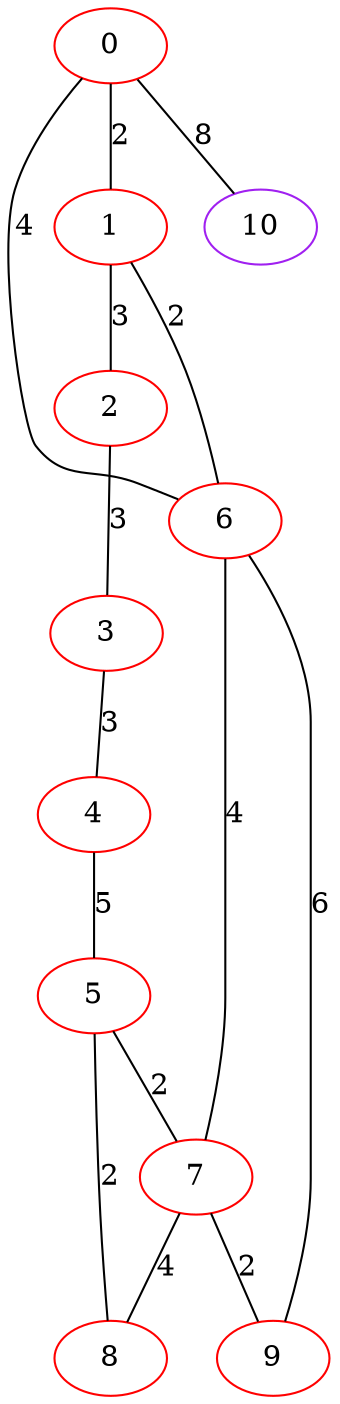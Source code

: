 graph "" {
0 [color=red, weight=1];
1 [color=red, weight=1];
2 [color=red, weight=1];
3 [color=red, weight=1];
4 [color=red, weight=1];
5 [color=red, weight=1];
6 [color=red, weight=1];
7 [color=red, weight=1];
8 [color=red, weight=1];
9 [color=red, weight=1];
10 [color=purple, weight=4];
0 -- 1  [key=0, label=2];
0 -- 10  [key=0, label=8];
0 -- 6  [key=0, label=4];
1 -- 2  [key=0, label=3];
1 -- 6  [key=0, label=2];
2 -- 3  [key=0, label=3];
3 -- 4  [key=0, label=3];
4 -- 5  [key=0, label=5];
5 -- 8  [key=0, label=2];
5 -- 7  [key=0, label=2];
6 -- 9  [key=0, label=6];
6 -- 7  [key=0, label=4];
7 -- 8  [key=0, label=4];
7 -- 9  [key=0, label=2];
}
